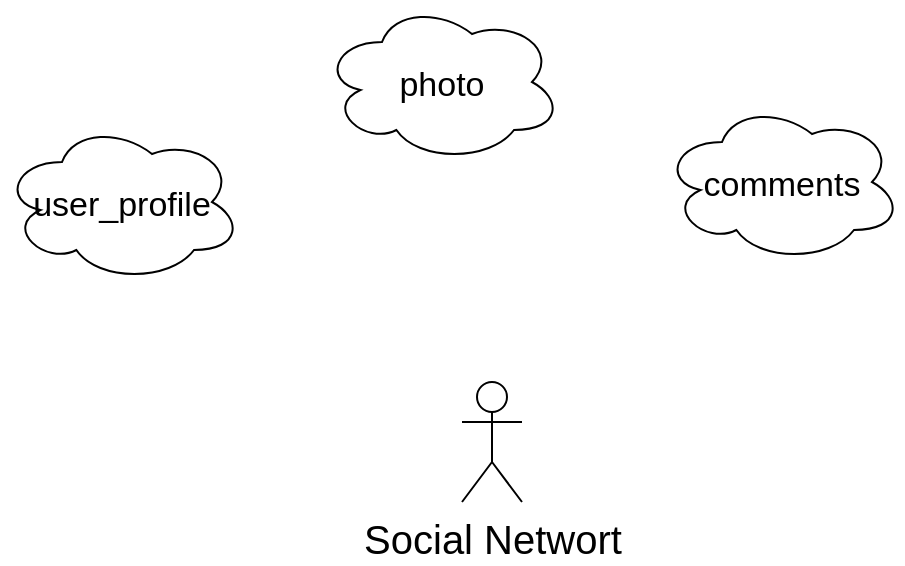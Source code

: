 <mxfile>
    <diagram id="YdD0lCiKg4XeDJlyw6_e" name="Page-1">
        <mxGraphModel dx="1356" dy="706" grid="1" gridSize="10" guides="1" tooltips="1" connect="1" arrows="1" fold="1" page="1" pageScale="1" pageWidth="1169" pageHeight="827" math="0" shadow="0">
            <root>
                <mxCell id="0"/>
                <mxCell id="1" parent="0"/>
                <mxCell id="2" value="Social Networt" style="shape=umlActor;verticalLabelPosition=bottom;verticalAlign=top;html=1;outlineConnect=0;sketch=0;hachureGap=4;fontFamily=Helvetica;fontSize=20;" vertex="1" parent="1">
                    <mxGeometry x="460" y="290" width="30" height="60" as="geometry"/>
                </mxCell>
                <mxCell id="3" value="&lt;font style=&quot;font-size: 17px&quot;&gt;user_profile&lt;/font&gt;" style="ellipse;shape=cloud;whiteSpace=wrap;html=1;sketch=0;hachureGap=4;fontFamily=Helvetica;fontSize=20;" vertex="1" parent="1">
                    <mxGeometry x="230" y="160" width="120" height="80" as="geometry"/>
                </mxCell>
                <mxCell id="4" value="&lt;font style=&quot;font-size: 17px&quot;&gt;photo&lt;/font&gt;" style="ellipse;shape=cloud;whiteSpace=wrap;html=1;sketch=0;hachureGap=4;fontFamily=Helvetica;fontSize=20;" vertex="1" parent="1">
                    <mxGeometry x="390" y="100" width="120" height="80" as="geometry"/>
                </mxCell>
                <mxCell id="5" value="&lt;font style=&quot;font-size: 17px&quot;&gt;comments&lt;/font&gt;" style="ellipse;shape=cloud;whiteSpace=wrap;html=1;sketch=0;hachureGap=4;fontFamily=Helvetica;fontSize=20;" vertex="1" parent="1">
                    <mxGeometry x="560" y="150" width="120" height="80" as="geometry"/>
                </mxCell>
            </root>
        </mxGraphModel>
    </diagram>
    <diagram name="Page-2" id="cg5CF2bypzik64XEWIIl">
        <mxGraphModel dx="1507" dy="784" grid="1" gridSize="10" guides="1" tooltips="1" connect="1" arrows="1" fold="1" page="1" pageScale="1" pageWidth="1169" pageHeight="827" math="0" shadow="0">
            <root>
                <mxCell id="_d06tdnvOt-vuqCBo3II-0"/>
                <mxCell id="_d06tdnvOt-vuqCBo3II-1" parent="_d06tdnvOt-vuqCBo3II-0"/>
                <mxCell id="_d06tdnvOt-vuqCBo3II-22" style="edgeStyle=none;curved=1;rounded=0;sketch=0;hachureGap=4;orthogonalLoop=1;jettySize=auto;html=1;exitX=1;exitY=0.5;exitDx=0;exitDy=0;fontFamily=Helvetica;fontSize=14;endArrow=none;endFill=0;startSize=14;endSize=14;sourcePerimeterSpacing=8;targetPerimeterSpacing=8;" edge="1" parent="_d06tdnvOt-vuqCBo3II-1" source="_d06tdnvOt-vuqCBo3II-6" target="_d06tdnvOt-vuqCBo3II-21">
                    <mxGeometry relative="1" as="geometry"/>
                </mxCell>
                <mxCell id="_d06tdnvOt-vuqCBo3II-27" style="edgeStyle=none;curved=1;rounded=0;sketch=0;hachureGap=4;orthogonalLoop=1;jettySize=auto;html=1;exitX=0.5;exitY=1;exitDx=0;exitDy=0;entryX=0.5;entryY=0;entryDx=0;entryDy=0;fontFamily=Helvetica;fontSize=14;endArrow=none;endFill=0;startSize=14;endSize=14;sourcePerimeterSpacing=8;targetPerimeterSpacing=8;" edge="1" parent="_d06tdnvOt-vuqCBo3II-1" source="_d06tdnvOt-vuqCBo3II-6" target="_d06tdnvOt-vuqCBo3II-24">
                    <mxGeometry relative="1" as="geometry"/>
                </mxCell>
                <mxCell id="_d06tdnvOt-vuqCBo3II-6" value="user_profile" style="rounded=1;whiteSpace=wrap;html=1;sketch=0;hachureGap=4;fontFamily=Helvetica;fontSize=17;" vertex="1" parent="_d06tdnvOt-vuqCBo3II-1">
                    <mxGeometry x="70" y="240" width="120" height="60" as="geometry"/>
                </mxCell>
                <mxCell id="_d06tdnvOt-vuqCBo3II-7" value="comments" style="rounded=1;whiteSpace=wrap;html=1;sketch=0;hachureGap=4;fontFamily=Helvetica;fontSize=17;" vertex="1" parent="_d06tdnvOt-vuqCBo3II-1">
                    <mxGeometry x="480" y="240" width="120" height="60" as="geometry"/>
                </mxCell>
                <mxCell id="_d06tdnvOt-vuqCBo3II-8" value="photos" style="rounded=1;whiteSpace=wrap;html=1;sketch=0;hachureGap=4;fontFamily=Helvetica;fontSize=17;" vertex="1" parent="_d06tdnvOt-vuqCBo3II-1">
                    <mxGeometry x="145" y="540" width="120" height="60" as="geometry"/>
                </mxCell>
                <mxCell id="_d06tdnvOt-vuqCBo3II-13" style="edgeStyle=none;curved=1;rounded=0;sketch=0;hachureGap=4;orthogonalLoop=1;jettySize=auto;html=1;exitX=0.5;exitY=1;exitDx=0;exitDy=0;entryX=-0.008;entryY=0.133;entryDx=0;entryDy=0;entryPerimeter=0;fontFamily=Helvetica;fontSize=14;endArrow=none;startSize=14;endSize=14;sourcePerimeterSpacing=8;targetPerimeterSpacing=8;endFill=0;" edge="1" parent="_d06tdnvOt-vuqCBo3II-1" source="_d06tdnvOt-vuqCBo3II-9" target="_d06tdnvOt-vuqCBo3II-6">
                    <mxGeometry relative="1" as="geometry"/>
                </mxCell>
                <mxCell id="_d06tdnvOt-vuqCBo3II-9" value="&lt;font style=&quot;font-size: 14px&quot;&gt;password&lt;/font&gt;" style="ellipse;whiteSpace=wrap;html=1;sketch=0;hachureGap=4;fontFamily=Helvetica;fontSize=17;" vertex="1" parent="_d06tdnvOt-vuqCBo3II-1">
                    <mxGeometry x="10" y="160" width="70" height="30" as="geometry"/>
                </mxCell>
                <mxCell id="_d06tdnvOt-vuqCBo3II-16" style="edgeStyle=none;curved=1;rounded=0;sketch=0;hachureGap=4;orthogonalLoop=1;jettySize=auto;html=1;exitX=0;exitY=1;exitDx=0;exitDy=0;fontFamily=Helvetica;fontSize=14;endArrow=none;endFill=0;startSize=14;endSize=14;sourcePerimeterSpacing=8;targetPerimeterSpacing=8;" edge="1" parent="_d06tdnvOt-vuqCBo3II-1" source="_d06tdnvOt-vuqCBo3II-10" target="_d06tdnvOt-vuqCBo3II-6">
                    <mxGeometry relative="1" as="geometry"/>
                </mxCell>
                <mxCell id="_d06tdnvOt-vuqCBo3II-10" value="&lt;font style=&quot;font-size: 14px&quot;&gt;user_name&lt;/font&gt;" style="ellipse;whiteSpace=wrap;html=1;sketch=0;hachureGap=4;fontFamily=Helvetica;fontSize=17;" vertex="1" parent="_d06tdnvOt-vuqCBo3II-1">
                    <mxGeometry x="140" y="60" width="90" height="40" as="geometry"/>
                </mxCell>
                <mxCell id="_d06tdnvOt-vuqCBo3II-14" style="edgeStyle=none;curved=1;rounded=0;sketch=0;hachureGap=4;orthogonalLoop=1;jettySize=auto;html=1;exitX=0.5;exitY=1;exitDx=0;exitDy=0;fontFamily=Helvetica;fontSize=14;endArrow=none;endFill=0;startSize=14;endSize=14;sourcePerimeterSpacing=8;targetPerimeterSpacing=8;" edge="1" parent="_d06tdnvOt-vuqCBo3II-1" source="_d06tdnvOt-vuqCBo3II-11" target="_d06tdnvOt-vuqCBo3II-6">
                    <mxGeometry relative="1" as="geometry"/>
                </mxCell>
                <mxCell id="_d06tdnvOt-vuqCBo3II-11" value="&lt;font style=&quot;font-size: 14px&quot;&gt;full_name&lt;/font&gt;" style="ellipse;whiteSpace=wrap;html=1;sketch=0;hachureGap=4;fontFamily=Helvetica;fontSize=17;" vertex="1" parent="_d06tdnvOt-vuqCBo3II-1">
                    <mxGeometry x="60" y="100" width="90" height="30" as="geometry"/>
                </mxCell>
                <mxCell id="_d06tdnvOt-vuqCBo3II-15" style="edgeStyle=none;curved=1;rounded=0;sketch=0;hachureGap=4;orthogonalLoop=1;jettySize=auto;html=1;exitX=0.5;exitY=1;exitDx=0;exitDy=0;fontFamily=Helvetica;fontSize=14;endArrow=none;endFill=0;startSize=14;endSize=14;sourcePerimeterSpacing=8;targetPerimeterSpacing=8;" edge="1" parent="_d06tdnvOt-vuqCBo3II-1" source="_d06tdnvOt-vuqCBo3II-12" target="_d06tdnvOt-vuqCBo3II-6">
                    <mxGeometry relative="1" as="geometry"/>
                </mxCell>
                <mxCell id="_d06tdnvOt-vuqCBo3II-12" value="&lt;font style=&quot;font-size: 14px&quot;&gt;email&lt;/font&gt;" style="ellipse;whiteSpace=wrap;html=1;sketch=0;hachureGap=4;fontFamily=Helvetica;fontSize=17;" vertex="1" parent="_d06tdnvOt-vuqCBo3II-1">
                    <mxGeometry x="170" y="140" width="70" height="30" as="geometry"/>
                </mxCell>
                <mxCell id="_d06tdnvOt-vuqCBo3II-19" style="edgeStyle=none;curved=1;rounded=0;sketch=0;hachureGap=4;orthogonalLoop=1;jettySize=auto;html=1;exitX=0.5;exitY=1;exitDx=0;exitDy=0;fontFamily=Helvetica;fontSize=14;endArrow=none;endFill=0;startSize=14;endSize=14;sourcePerimeterSpacing=8;targetPerimeterSpacing=8;" edge="1" parent="_d06tdnvOt-vuqCBo3II-1" source="_d06tdnvOt-vuqCBo3II-17" target="_d06tdnvOt-vuqCBo3II-7">
                    <mxGeometry relative="1" as="geometry"/>
                </mxCell>
                <mxCell id="_d06tdnvOt-vuqCBo3II-17" value="text" style="ellipse;whiteSpace=wrap;html=1;sketch=0;hachureGap=4;fontFamily=Helvetica;fontSize=14;" vertex="1" parent="_d06tdnvOt-vuqCBo3II-1">
                    <mxGeometry x="505" y="140" width="70" height="30" as="geometry"/>
                </mxCell>
                <mxCell id="_d06tdnvOt-vuqCBo3II-20" style="edgeStyle=none;curved=1;rounded=0;sketch=0;hachureGap=4;orthogonalLoop=1;jettySize=auto;html=1;exitX=0.5;exitY=1;exitDx=0;exitDy=0;entryX=0.75;entryY=0;entryDx=0;entryDy=0;fontFamily=Helvetica;fontSize=14;endArrow=none;endFill=0;startSize=14;endSize=14;sourcePerimeterSpacing=8;targetPerimeterSpacing=8;" edge="1" parent="_d06tdnvOt-vuqCBo3II-1" source="_d06tdnvOt-vuqCBo3II-18" target="_d06tdnvOt-vuqCBo3II-7">
                    <mxGeometry relative="1" as="geometry"/>
                </mxCell>
                <mxCell id="_d06tdnvOt-vuqCBo3II-18" value="publication_date" style="ellipse;whiteSpace=wrap;html=1;sketch=0;hachureGap=4;fontFamily=Helvetica;fontSize=14;" vertex="1" parent="_d06tdnvOt-vuqCBo3II-1">
                    <mxGeometry x="585" y="100" width="110" height="50" as="geometry"/>
                </mxCell>
                <mxCell id="_d06tdnvOt-vuqCBo3II-23" style="edgeStyle=none;curved=1;rounded=0;sketch=0;hachureGap=4;orthogonalLoop=1;jettySize=auto;html=1;exitX=1;exitY=0.5;exitDx=0;exitDy=0;fontFamily=Helvetica;fontSize=14;endArrow=none;endFill=0;startSize=14;endSize=14;sourcePerimeterSpacing=8;targetPerimeterSpacing=8;" edge="1" parent="_d06tdnvOt-vuqCBo3II-1" source="_d06tdnvOt-vuqCBo3II-21" target="_d06tdnvOt-vuqCBo3II-7">
                    <mxGeometry relative="1" as="geometry"/>
                </mxCell>
                <mxCell id="_d06tdnvOt-vuqCBo3II-21" value="write" style="rhombus;whiteSpace=wrap;html=1;sketch=0;hachureGap=4;fontFamily=Helvetica;fontSize=14;" vertex="1" parent="_d06tdnvOt-vuqCBo3II-1">
                    <mxGeometry x="300" y="230" width="80" height="80" as="geometry"/>
                </mxCell>
                <mxCell id="_d06tdnvOt-vuqCBo3II-28" style="edgeStyle=none;curved=1;rounded=0;sketch=0;hachureGap=4;orthogonalLoop=1;jettySize=auto;html=1;exitX=0.5;exitY=1;exitDx=0;exitDy=0;fontFamily=Helvetica;fontSize=14;endArrow=none;endFill=0;startSize=14;endSize=14;sourcePerimeterSpacing=8;targetPerimeterSpacing=8;" edge="1" parent="_d06tdnvOt-vuqCBo3II-1" source="_d06tdnvOt-vuqCBo3II-24" target="_d06tdnvOt-vuqCBo3II-8">
                    <mxGeometry relative="1" as="geometry"/>
                </mxCell>
                <mxCell id="_d06tdnvOt-vuqCBo3II-37" style="edgeStyle=none;curved=1;rounded=0;sketch=0;hachureGap=4;orthogonalLoop=1;jettySize=auto;html=1;exitX=1;exitY=0.5;exitDx=0;exitDy=0;fontFamily=Helvetica;fontSize=14;endArrow=none;endFill=0;startSize=14;endSize=14;sourcePerimeterSpacing=8;targetPerimeterSpacing=8;" edge="1" parent="_d06tdnvOt-vuqCBo3II-1" source="_d06tdnvOt-vuqCBo3II-24" target="_d06tdnvOt-vuqCBo3II-33">
                    <mxGeometry relative="1" as="geometry"/>
                </mxCell>
                <mxCell id="_d06tdnvOt-vuqCBo3II-24" value="frame" style="rhombus;whiteSpace=wrap;html=1;sketch=0;hachureGap=4;fontFamily=Helvetica;fontSize=14;" vertex="1" parent="_d06tdnvOt-vuqCBo3II-1">
                    <mxGeometry x="145" y="374" width="80" height="80" as="geometry"/>
                </mxCell>
                <mxCell id="_d06tdnvOt-vuqCBo3II-32" style="edgeStyle=none;curved=1;rounded=0;sketch=0;hachureGap=4;orthogonalLoop=1;jettySize=auto;html=1;exitX=0;exitY=0.5;exitDx=0;exitDy=0;entryX=1;entryY=0.75;entryDx=0;entryDy=0;fontFamily=Helvetica;fontSize=14;endArrow=none;endFill=0;startSize=14;endSize=14;sourcePerimeterSpacing=8;targetPerimeterSpacing=8;" edge="1" parent="_d06tdnvOt-vuqCBo3II-1" source="_d06tdnvOt-vuqCBo3II-29" target="_d06tdnvOt-vuqCBo3II-8">
                    <mxGeometry relative="1" as="geometry"/>
                </mxCell>
                <mxCell id="_d06tdnvOt-vuqCBo3II-29" value="file_name" style="ellipse;whiteSpace=wrap;html=1;sketch=0;hachureGap=4;fontFamily=Helvetica;fontSize=14;" vertex="1" parent="_d06tdnvOt-vuqCBo3II-1">
                    <mxGeometry x="300" y="620" width="90" height="50" as="geometry"/>
                </mxCell>
                <mxCell id="_d06tdnvOt-vuqCBo3II-31" style="edgeStyle=none;curved=1;rounded=0;sketch=0;hachureGap=4;orthogonalLoop=1;jettySize=auto;html=1;exitX=0;exitY=1;exitDx=0;exitDy=0;entryX=1;entryY=0.25;entryDx=0;entryDy=0;fontFamily=Helvetica;fontSize=14;endArrow=none;endFill=0;startSize=14;endSize=14;sourcePerimeterSpacing=8;targetPerimeterSpacing=8;" edge="1" parent="_d06tdnvOt-vuqCBo3II-1" source="_d06tdnvOt-vuqCBo3II-30" target="_d06tdnvOt-vuqCBo3II-8">
                    <mxGeometry relative="1" as="geometry"/>
                </mxCell>
                <mxCell id="_d06tdnvOt-vuqCBo3II-30" value="description" style="ellipse;whiteSpace=wrap;html=1;sketch=0;hachureGap=4;fontFamily=Helvetica;fontSize=14;" vertex="1" parent="_d06tdnvOt-vuqCBo3II-1">
                    <mxGeometry x="310" y="550" width="90" height="50" as="geometry"/>
                </mxCell>
                <mxCell id="_d06tdnvOt-vuqCBo3II-33" value="frame_coordinates" style="ellipse;whiteSpace=wrap;html=1;sketch=0;hachureGap=4;fontFamily=Helvetica;fontSize=14;" vertex="1" parent="_d06tdnvOt-vuqCBo3II-1">
                    <mxGeometry x="260" y="374" width="150" height="50" as="geometry"/>
                </mxCell>
                <mxCell id="_d06tdnvOt-vuqCBo3II-36" style="edgeStyle=none;curved=1;rounded=0;sketch=0;hachureGap=4;orthogonalLoop=1;jettySize=auto;html=1;exitX=1;exitY=1;exitDx=0;exitDy=0;fontFamily=Helvetica;fontSize=14;endArrow=none;endFill=0;startSize=14;endSize=14;sourcePerimeterSpacing=8;targetPerimeterSpacing=8;" edge="1" parent="_d06tdnvOt-vuqCBo3II-1" source="_d06tdnvOt-vuqCBo3II-35" target="_d06tdnvOt-vuqCBo3II-7">
                    <mxGeometry relative="1" as="geometry"/>
                </mxCell>
                <mxCell id="_d06tdnvOt-vuqCBo3II-35" value="fk_user_name" style="ellipse;whiteSpace=wrap;html=1;sketch=0;hachureGap=4;fontFamily=Helvetica;fontSize=14;" vertex="1" parent="_d06tdnvOt-vuqCBo3II-1">
                    <mxGeometry x="390" y="160" width="100" height="30" as="geometry"/>
                </mxCell>
            </root>
        </mxGraphModel>
    </diagram>
    <diagram name="Page-3" id="4vT7xtY5MqZSYU8CUGrM">
        <mxGraphModel dx="1507" dy="784" grid="1" gridSize="10" guides="1" tooltips="1" connect="1" arrows="1" fold="1" page="1" pageScale="1" pageWidth="1169" pageHeight="827" math="0" shadow="0">
            <root>
                <mxCell id="5MFU5uXDxqlisBz3saZx-0"/>
                <mxCell id="5MFU5uXDxqlisBz3saZx-1" parent="5MFU5uXDxqlisBz3saZx-0"/>
                <mxCell id="5MFU5uXDxqlisBz3saZx-31" value="user_profile" style="swimlane;fontStyle=0;childLayout=stackLayout;horizontal=1;startSize=26;fillColor=none;horizontalStack=0;resizeParent=1;resizeParentMax=0;resizeLast=0;collapsible=1;marginBottom=0;sketch=0;hachureGap=4;fontFamily=Helvetica;fontSize=14;" vertex="1" parent="5MFU5uXDxqlisBz3saZx-1">
                    <mxGeometry x="40" y="90" width="190" height="156" as="geometry"/>
                </mxCell>
                <mxCell id="5MFU5uXDxqlisBz3saZx-32" value="user_name: varchar" style="text;strokeColor=none;fillColor=none;align=left;verticalAlign=top;spacingLeft=4;spacingRight=4;overflow=hidden;rotatable=0;points=[[0,0.5],[1,0.5]];portConstraint=eastwest;sketch=0;hachureGap=4;fontFamily=Helvetica;fontSize=14;" vertex="1" parent="5MFU5uXDxqlisBz3saZx-31">
                    <mxGeometry y="26" width="190" height="26" as="geometry"/>
                </mxCell>
                <mxCell id="5MFU5uXDxqlisBz3saZx-33" value="email: varchar" style="text;strokeColor=none;fillColor=none;align=left;verticalAlign=top;spacingLeft=4;spacingRight=4;overflow=hidden;rotatable=0;points=[[0,0.5],[1,0.5]];portConstraint=eastwest;sketch=0;hachureGap=4;fontFamily=Helvetica;fontSize=14;" vertex="1" parent="5MFU5uXDxqlisBz3saZx-31">
                    <mxGeometry y="52" width="190" height="26" as="geometry"/>
                </mxCell>
                <mxCell id="5MFU5uXDxqlisBz3saZx-35" value="password: varchar" style="text;strokeColor=none;fillColor=none;align=left;verticalAlign=top;spacingLeft=4;spacingRight=4;overflow=hidden;rotatable=0;points=[[0,0.5],[1,0.5]];portConstraint=eastwest;sketch=0;hachureGap=4;fontFamily=Helvetica;fontSize=14;" vertex="1" parent="5MFU5uXDxqlisBz3saZx-31">
                    <mxGeometry y="78" width="190" height="26" as="geometry"/>
                </mxCell>
                <mxCell id="5MFU5uXDxqlisBz3saZx-34" value="full_name: varchar" style="text;strokeColor=none;fillColor=none;align=left;verticalAlign=top;spacingLeft=4;spacingRight=4;overflow=hidden;rotatable=0;points=[[0,0.5],[1,0.5]];portConstraint=eastwest;sketch=0;hachureGap=4;fontFamily=Helvetica;fontSize=14;" vertex="1" parent="5MFU5uXDxqlisBz3saZx-31">
                    <mxGeometry y="104" width="190" height="26" as="geometry"/>
                </mxCell>
                <mxCell id="ZC4P9vlE1zAoNOn1oZoV-1" value="fk_frame_coordinates: int" style="text;strokeColor=none;fillColor=none;align=left;verticalAlign=top;spacingLeft=4;spacingRight=4;overflow=hidden;rotatable=0;points=[[0,0.5],[1,0.5]];portConstraint=eastwest;sketch=0;hachureGap=4;fontFamily=Helvetica;fontSize=14;" vertex="1" parent="5MFU5uXDxqlisBz3saZx-31">
                    <mxGeometry y="130" width="190" height="26" as="geometry"/>
                </mxCell>
                <mxCell id="rH2lSFgjPR5LzG34iFR7-0" value="comments" style="swimlane;fontStyle=0;childLayout=stackLayout;horizontal=1;startSize=26;fillColor=none;horizontalStack=0;resizeParent=1;resizeParentMax=0;resizeLast=0;collapsible=1;marginBottom=0;sketch=0;hachureGap=4;fontFamily=Helvetica;fontSize=14;" vertex="1" parent="5MFU5uXDxqlisBz3saZx-1">
                    <mxGeometry x="300" y="90" width="190" height="130" as="geometry"/>
                </mxCell>
                <mxCell id="rH2lSFgjPR5LzG34iFR7-1" value="comment_id: int" style="text;strokeColor=none;fillColor=none;align=left;verticalAlign=top;spacingLeft=4;spacingRight=4;overflow=hidden;rotatable=0;points=[[0,0.5],[1,0.5]];portConstraint=eastwest;sketch=0;hachureGap=4;fontFamily=Helvetica;fontSize=14;" vertex="1" parent="rH2lSFgjPR5LzG34iFR7-0">
                    <mxGeometry y="26" width="190" height="26" as="geometry"/>
                </mxCell>
                <mxCell id="rH2lSFgjPR5LzG34iFR7-2" value="text: varchar" style="text;strokeColor=none;fillColor=none;align=left;verticalAlign=top;spacingLeft=4;spacingRight=4;overflow=hidden;rotatable=0;points=[[0,0.5],[1,0.5]];portConstraint=eastwest;sketch=0;hachureGap=4;fontFamily=Helvetica;fontSize=14;" vertex="1" parent="rH2lSFgjPR5LzG34iFR7-0">
                    <mxGeometry y="52" width="190" height="26" as="geometry"/>
                </mxCell>
                <mxCell id="rH2lSFgjPR5LzG34iFR7-3" value="publication_date: int" style="text;strokeColor=none;fillColor=none;align=left;verticalAlign=top;spacingLeft=4;spacingRight=4;overflow=hidden;rotatable=0;points=[[0,0.5],[1,0.5]];portConstraint=eastwest;sketch=0;hachureGap=4;fontFamily=Helvetica;fontSize=14;" vertex="1" parent="rH2lSFgjPR5LzG34iFR7-0">
                    <mxGeometry y="78" width="190" height="26" as="geometry"/>
                </mxCell>
                <mxCell id="rH2lSFgjPR5LzG34iFR7-4" value="fk_user_name: varchar" style="text;strokeColor=none;fillColor=none;align=left;verticalAlign=top;spacingLeft=4;spacingRight=4;overflow=hidden;rotatable=0;points=[[0,0.5],[1,0.5]];portConstraint=eastwest;sketch=0;hachureGap=4;fontFamily=Helvetica;fontSize=14;" vertex="1" parent="rH2lSFgjPR5LzG34iFR7-0">
                    <mxGeometry y="104" width="190" height="26" as="geometry"/>
                </mxCell>
                <mxCell id="rH2lSFgjPR5LzG34iFR7-5" style="edgeStyle=orthogonalEdgeStyle;rounded=0;sketch=0;hachureGap=4;orthogonalLoop=1;jettySize=auto;html=1;exitX=1;exitY=0.5;exitDx=0;exitDy=0;entryX=0;entryY=0.5;entryDx=0;entryDy=0;fontFamily=Helvetica;fontSize=14;endArrow=none;endFill=0;startSize=14;endSize=14;sourcePerimeterSpacing=8;targetPerimeterSpacing=8;" edge="1" parent="5MFU5uXDxqlisBz3saZx-1" source="5MFU5uXDxqlisBz3saZx-32" target="rH2lSFgjPR5LzG34iFR7-4">
                    <mxGeometry relative="1" as="geometry"/>
                </mxCell>
                <mxCell id="rH2lSFgjPR5LzG34iFR7-6" value="Photos" style="swimlane;fontStyle=0;childLayout=stackLayout;horizontal=1;startSize=26;fillColor=none;horizontalStack=0;resizeParent=1;resizeParentMax=0;resizeLast=0;collapsible=1;marginBottom=0;sketch=0;hachureGap=4;fontFamily=Helvetica;fontSize=14;" vertex="1" parent="5MFU5uXDxqlisBz3saZx-1">
                    <mxGeometry x="40" y="340" width="190" height="104" as="geometry"/>
                </mxCell>
                <mxCell id="rH2lSFgjPR5LzG34iFR7-7" value="description: varchar" style="text;strokeColor=none;fillColor=none;align=left;verticalAlign=top;spacingLeft=4;spacingRight=4;overflow=hidden;rotatable=0;points=[[0,0.5],[1,0.5]];portConstraint=eastwest;sketch=0;hachureGap=4;fontFamily=Helvetica;fontSize=14;" vertex="1" parent="rH2lSFgjPR5LzG34iFR7-6">
                    <mxGeometry y="26" width="190" height="26" as="geometry"/>
                </mxCell>
                <mxCell id="rH2lSFgjPR5LzG34iFR7-8" value="file_name: varchar" style="text;strokeColor=none;fillColor=none;align=left;verticalAlign=top;spacingLeft=4;spacingRight=4;overflow=hidden;rotatable=0;points=[[0,0.5],[1,0.5]];portConstraint=eastwest;sketch=0;hachureGap=4;fontFamily=Helvetica;fontSize=14;" vertex="1" parent="rH2lSFgjPR5LzG34iFR7-6">
                    <mxGeometry y="52" width="190" height="26" as="geometry"/>
                </mxCell>
                <mxCell id="rH2lSFgjPR5LzG34iFR7-9" value="frame_coordinates: int" style="text;strokeColor=none;fillColor=none;align=left;verticalAlign=top;spacingLeft=4;spacingRight=4;overflow=hidden;rotatable=0;points=[[0,0.5],[1,0.5]];portConstraint=eastwest;sketch=0;hachureGap=4;fontFamily=Helvetica;fontSize=14;" vertex="1" parent="rH2lSFgjPR5LzG34iFR7-6">
                    <mxGeometry y="78" width="190" height="26" as="geometry"/>
                </mxCell>
                <mxCell id="ZC4P9vlE1zAoNOn1oZoV-4" style="edgeStyle=orthogonalEdgeStyle;rounded=0;sketch=0;hachureGap=4;orthogonalLoop=1;jettySize=auto;html=1;exitX=1;exitY=0.5;exitDx=0;exitDy=0;entryX=1.011;entryY=0.769;entryDx=0;entryDy=0;entryPerimeter=0;fontFamily=Helvetica;fontSize=14;endArrow=none;endFill=0;startSize=14;endSize=14;sourcePerimeterSpacing=8;targetPerimeterSpacing=8;" edge="1" parent="5MFU5uXDxqlisBz3saZx-1" source="ZC4P9vlE1zAoNOn1oZoV-1" target="rH2lSFgjPR5LzG34iFR7-9">
                    <mxGeometry relative="1" as="geometry"/>
                </mxCell>
            </root>
        </mxGraphModel>
    </diagram>
</mxfile>